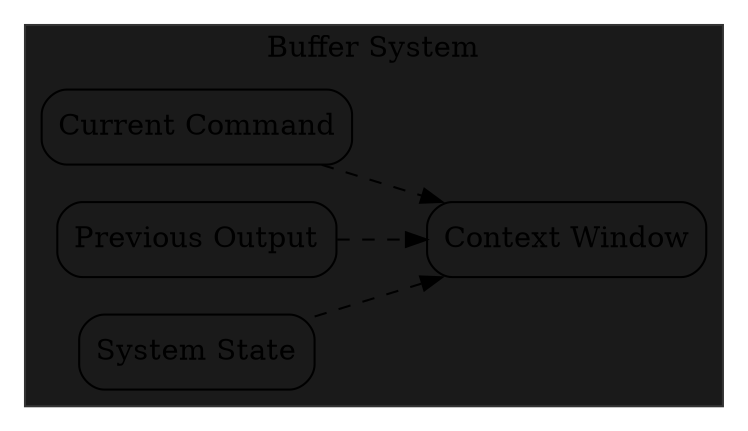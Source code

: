 digraph {
    rankdir=LR;
    node [shape=box, style=rounded];
    
    subgraph cluster_buffer {
        label="Buffer System";
        style=filled;
        color="#333333";
        fillcolor="#1a1a1a";
        
        cmd [label="Current Command"];
        output [label="Previous Output"];
        state [label="System State"];
        context [label="Context Window"];
        
        {cmd, output, state} -> context [style=dashed];
    }
}
